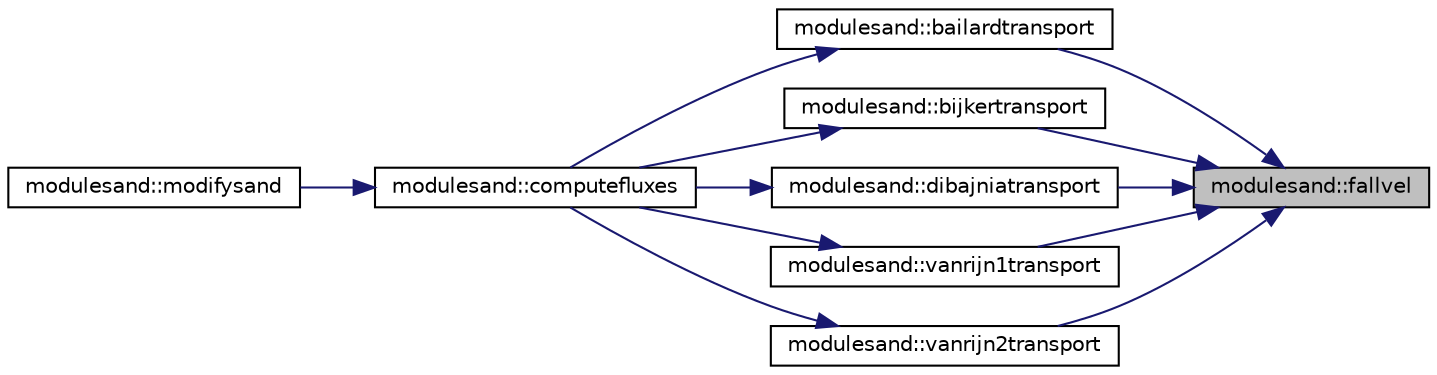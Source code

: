 digraph "modulesand::fallvel"
{
 // LATEX_PDF_SIZE
  edge [fontname="Helvetica",fontsize="10",labelfontname="Helvetica",labelfontsize="10"];
  node [fontname="Helvetica",fontsize="10",shape=record];
  rankdir="RL";
  Node1 [label="modulesand::fallvel",height=0.2,width=0.4,color="black", fillcolor="grey75", style="filled", fontcolor="black",tooltip=" "];
  Node1 -> Node2 [dir="back",color="midnightblue",fontsize="10",style="solid",fontname="Helvetica"];
  Node2 [label="modulesand::bailardtransport",height=0.2,width=0.4,color="black", fillcolor="white", style="filled",URL="$namespacemodulesand.html#a93c84a69d793110411e83cb30859f0e3",tooltip=" "];
  Node2 -> Node3 [dir="back",color="midnightblue",fontsize="10",style="solid",fontname="Helvetica"];
  Node3 [label="modulesand::computefluxes",height=0.2,width=0.4,color="black", fillcolor="white", style="filled",URL="$namespacemodulesand.html#a5cbe25a8640cb153443de1585837b7a3",tooltip=" "];
  Node3 -> Node4 [dir="back",color="midnightblue",fontsize="10",style="solid",fontname="Helvetica"];
  Node4 [label="modulesand::modifysand",height=0.2,width=0.4,color="black", fillcolor="white", style="filled",URL="$namespacemodulesand.html#a72127773a460332746476a09b3380e49",tooltip=" "];
  Node1 -> Node5 [dir="back",color="midnightblue",fontsize="10",style="solid",fontname="Helvetica"];
  Node5 [label="modulesand::bijkertransport",height=0.2,width=0.4,color="black", fillcolor="white", style="filled",URL="$namespacemodulesand.html#ae86fef0e135985c199efb346e08b85dc",tooltip=" "];
  Node5 -> Node3 [dir="back",color="midnightblue",fontsize="10",style="solid",fontname="Helvetica"];
  Node1 -> Node6 [dir="back",color="midnightblue",fontsize="10",style="solid",fontname="Helvetica"];
  Node6 [label="modulesand::dibajniatransport",height=0.2,width=0.4,color="black", fillcolor="white", style="filled",URL="$namespacemodulesand.html#a2daf31a4265bfcae491e0968f275ec7a",tooltip=" "];
  Node6 -> Node3 [dir="back",color="midnightblue",fontsize="10",style="solid",fontname="Helvetica"];
  Node1 -> Node7 [dir="back",color="midnightblue",fontsize="10",style="solid",fontname="Helvetica"];
  Node7 [label="modulesand::vanrijn1transport",height=0.2,width=0.4,color="black", fillcolor="white", style="filled",URL="$namespacemodulesand.html#abf8eba23882b69da0ba972e0af5b81ad",tooltip=" "];
  Node7 -> Node3 [dir="back",color="midnightblue",fontsize="10",style="solid",fontname="Helvetica"];
  Node1 -> Node8 [dir="back",color="midnightblue",fontsize="10",style="solid",fontname="Helvetica"];
  Node8 [label="modulesand::vanrijn2transport",height=0.2,width=0.4,color="black", fillcolor="white", style="filled",URL="$namespacemodulesand.html#afb5faaa6c12c4db3fe47e079018ed0f7",tooltip=" "];
  Node8 -> Node3 [dir="back",color="midnightblue",fontsize="10",style="solid",fontname="Helvetica"];
}
